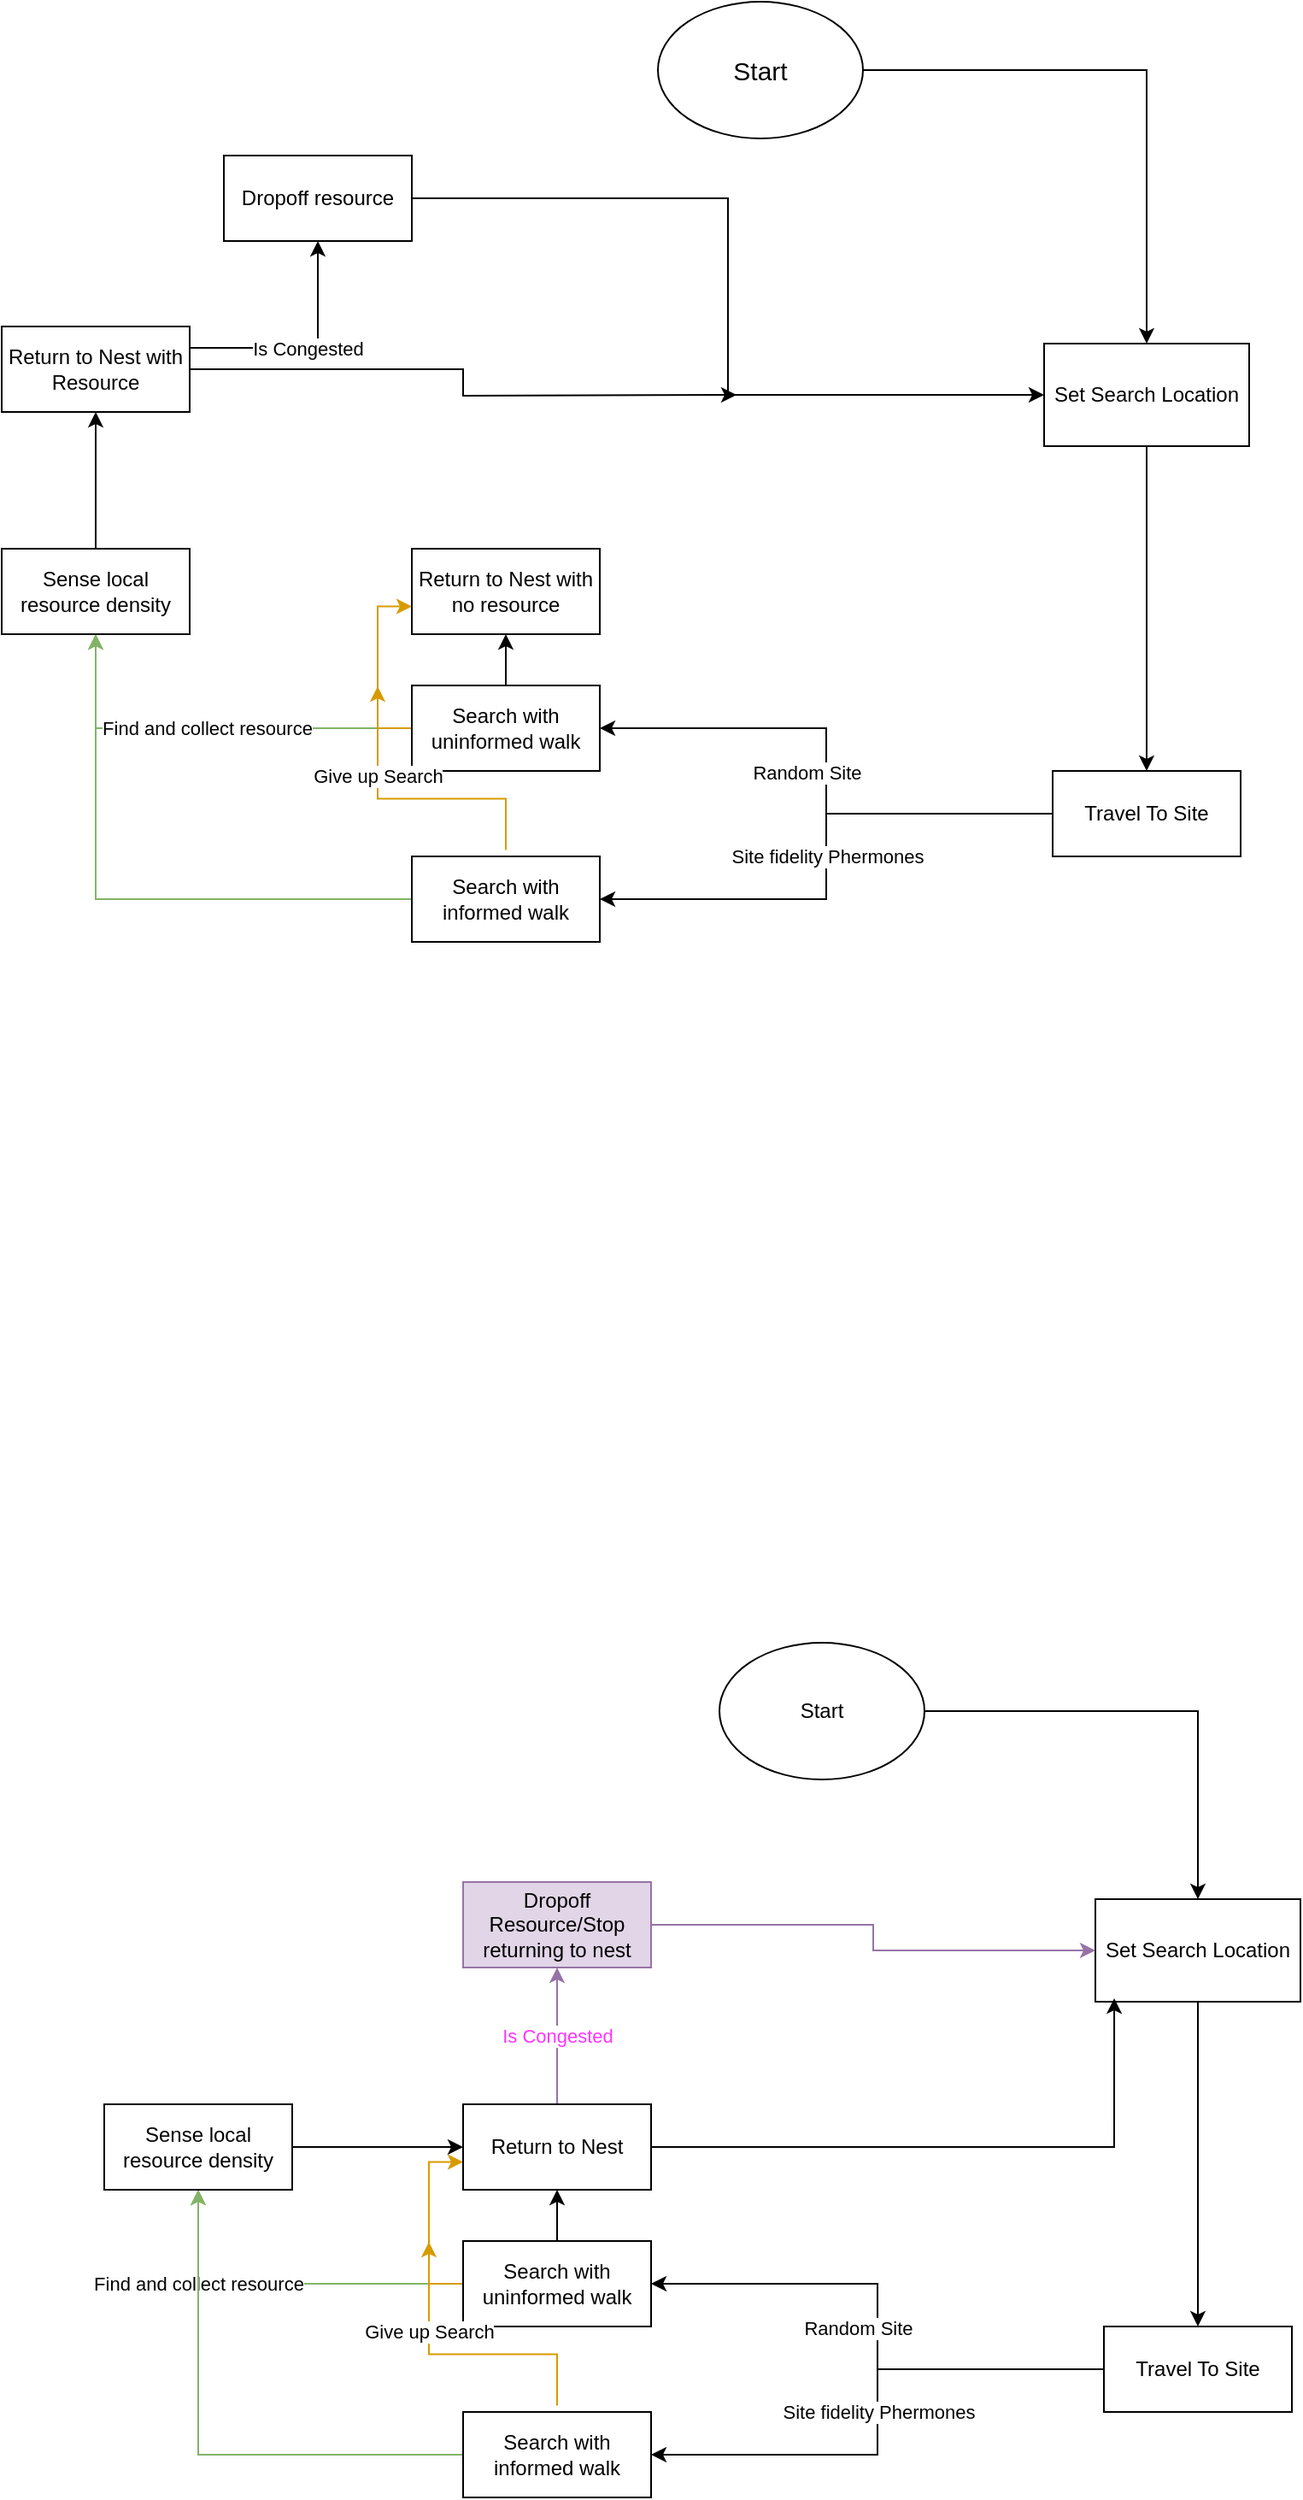 <mxfile version="26.0.13">
  <diagram id="C5RBs43oDa-KdzZeNtuy" name="Page-1">
    <mxGraphModel dx="1050" dy="1885" grid="1" gridSize="10" guides="1" tooltips="1" connect="1" arrows="1" fold="1" page="1" pageScale="1" pageWidth="827" pageHeight="1169" math="0" shadow="0">
      <root>
        <mxCell id="WIyWlLk6GJQsqaUBKTNV-0" />
        <mxCell id="WIyWlLk6GJQsqaUBKTNV-1" parent="WIyWlLk6GJQsqaUBKTNV-0" />
        <mxCell id="tR497tWXx0o7Z0_piQqV-3" value="" style="edgeStyle=orthogonalEdgeStyle;rounded=0;orthogonalLoop=1;jettySize=auto;html=1;entryX=0.5;entryY=0;entryDx=0;entryDy=0;" edge="1" parent="WIyWlLk6GJQsqaUBKTNV-1" source="tR497tWXx0o7Z0_piQqV-0" target="tR497tWXx0o7Z0_piQqV-1">
          <mxGeometry relative="1" as="geometry">
            <mxPoint x="530" y="120" as="targetPoint" />
          </mxGeometry>
        </mxCell>
        <mxCell id="tR497tWXx0o7Z0_piQqV-0" value="&lt;font style=&quot;font-size: 15px;&quot;&gt;Start&lt;/font&gt;" style="ellipse;whiteSpace=wrap;html=1;" vertex="1" parent="WIyWlLk6GJQsqaUBKTNV-1">
          <mxGeometry x="414" y="-150" width="120" height="80" as="geometry" />
        </mxCell>
        <mxCell id="tR497tWXx0o7Z0_piQqV-5" value="" style="edgeStyle=orthogonalEdgeStyle;rounded=0;orthogonalLoop=1;jettySize=auto;html=1;" edge="1" parent="WIyWlLk6GJQsqaUBKTNV-1" source="tR497tWXx0o7Z0_piQqV-1" target="tR497tWXx0o7Z0_piQqV-4">
          <mxGeometry relative="1" as="geometry" />
        </mxCell>
        <mxCell id="tR497tWXx0o7Z0_piQqV-1" value="&lt;font&gt;Set Search Location&lt;/font&gt;" style="rounded=0;whiteSpace=wrap;html=1;" vertex="1" parent="WIyWlLk6GJQsqaUBKTNV-1">
          <mxGeometry x="640" y="50" width="120" height="60" as="geometry" />
        </mxCell>
        <mxCell id="tR497tWXx0o7Z0_piQqV-7" value="Random Site" style="edgeStyle=orthogonalEdgeStyle;rounded=0;orthogonalLoop=1;jettySize=auto;html=1;" edge="1" parent="WIyWlLk6GJQsqaUBKTNV-1" source="tR497tWXx0o7Z0_piQqV-4" target="tR497tWXx0o7Z0_piQqV-6">
          <mxGeometry y="13" relative="1" as="geometry">
            <mxPoint x="1" y="1" as="offset" />
          </mxGeometry>
        </mxCell>
        <mxCell id="tR497tWXx0o7Z0_piQqV-9" value="Site fidelity Phermones" style="edgeStyle=orthogonalEdgeStyle;rounded=0;orthogonalLoop=1;jettySize=auto;html=1;" edge="1" parent="WIyWlLk6GJQsqaUBKTNV-1" source="tR497tWXx0o7Z0_piQqV-4" target="tR497tWXx0o7Z0_piQqV-8">
          <mxGeometry relative="1" as="geometry" />
        </mxCell>
        <mxCell id="tR497tWXx0o7Z0_piQqV-4" value="Travel To Site" style="rounded=0;whiteSpace=wrap;html=1;" vertex="1" parent="WIyWlLk6GJQsqaUBKTNV-1">
          <mxGeometry x="645" y="300" width="110" height="50" as="geometry" />
        </mxCell>
        <mxCell id="tR497tWXx0o7Z0_piQqV-12" value="" style="edgeStyle=orthogonalEdgeStyle;rounded=0;orthogonalLoop=1;jettySize=auto;html=1;" edge="1" parent="WIyWlLk6GJQsqaUBKTNV-1" source="tR497tWXx0o7Z0_piQqV-6" target="tR497tWXx0o7Z0_piQqV-11">
          <mxGeometry relative="1" as="geometry" />
        </mxCell>
        <mxCell id="tR497tWXx0o7Z0_piQqV-15" value="Find and collect resource" style="edgeStyle=orthogonalEdgeStyle;rounded=0;orthogonalLoop=1;jettySize=auto;html=1;fillColor=#d5e8d4;strokeColor=#82b366;" edge="1" parent="WIyWlLk6GJQsqaUBKTNV-1" source="tR497tWXx0o7Z0_piQqV-6" target="tR497tWXx0o7Z0_piQqV-14">
          <mxGeometry relative="1" as="geometry" />
        </mxCell>
        <mxCell id="tR497tWXx0o7Z0_piQqV-20" style="edgeStyle=orthogonalEdgeStyle;rounded=0;orthogonalLoop=1;jettySize=auto;html=1;fillColor=#ffe6cc;strokeColor=#d79b00;" edge="1" parent="WIyWlLk6GJQsqaUBKTNV-1" source="tR497tWXx0o7Z0_piQqV-6">
          <mxGeometry relative="1" as="geometry">
            <mxPoint x="250" y="250" as="targetPoint" />
          </mxGeometry>
        </mxCell>
        <mxCell id="tR497tWXx0o7Z0_piQqV-6" value="Search with uninformed walk" style="rounded=0;whiteSpace=wrap;html=1;" vertex="1" parent="WIyWlLk6GJQsqaUBKTNV-1">
          <mxGeometry x="270" y="250" width="110" height="50" as="geometry" />
        </mxCell>
        <mxCell id="tR497tWXx0o7Z0_piQqV-18" style="edgeStyle=orthogonalEdgeStyle;rounded=0;orthogonalLoop=1;jettySize=auto;html=1;fillColor=#d5e8d4;strokeColor=#82b366;entryX=0.5;entryY=1;entryDx=0;entryDy=0;" edge="1" parent="WIyWlLk6GJQsqaUBKTNV-1" source="tR497tWXx0o7Z0_piQqV-8" target="tR497tWXx0o7Z0_piQqV-14">
          <mxGeometry relative="1" as="geometry">
            <mxPoint x="90" y="280" as="targetPoint" />
          </mxGeometry>
        </mxCell>
        <mxCell id="tR497tWXx0o7Z0_piQqV-19" value="Give up Search" style="edgeStyle=orthogonalEdgeStyle;rounded=0;orthogonalLoop=1;jettySize=auto;html=1;entryX=0;entryY=0.75;entryDx=0;entryDy=0;fillColor=#ffe6cc;strokeColor=#d79b00;" edge="1" parent="WIyWlLk6GJQsqaUBKTNV-1">
          <mxGeometry relative="1" as="geometry">
            <mxPoint x="325" y="346.25" as="sourcePoint" />
            <mxPoint x="270" y="203.75" as="targetPoint" />
            <Array as="points">
              <mxPoint x="325" y="316.25" />
              <mxPoint x="250" y="316.25" />
              <mxPoint x="250" y="204.25" />
            </Array>
          </mxGeometry>
        </mxCell>
        <mxCell id="tR497tWXx0o7Z0_piQqV-8" value="Search with informed walk" style="rounded=0;whiteSpace=wrap;html=1;" vertex="1" parent="WIyWlLk6GJQsqaUBKTNV-1">
          <mxGeometry x="270" y="350" width="110" height="50" as="geometry" />
        </mxCell>
        <mxCell id="tR497tWXx0o7Z0_piQqV-22" value="Is Congested" style="edgeStyle=orthogonalEdgeStyle;rounded=0;orthogonalLoop=1;jettySize=auto;html=1;exitX=1;exitY=0.25;exitDx=0;exitDy=0;" edge="1" parent="WIyWlLk6GJQsqaUBKTNV-1" source="tR497tWXx0o7Z0_piQqV-25" target="tR497tWXx0o7Z0_piQqV-21">
          <mxGeometry relative="1" as="geometry" />
        </mxCell>
        <mxCell id="tR497tWXx0o7Z0_piQqV-11" value="Return to Nest with no resource" style="rounded=0;whiteSpace=wrap;html=1;" vertex="1" parent="WIyWlLk6GJQsqaUBKTNV-1">
          <mxGeometry x="270" y="170" width="110" height="50" as="geometry" />
        </mxCell>
        <mxCell id="tR497tWXx0o7Z0_piQqV-26" value="" style="edgeStyle=orthogonalEdgeStyle;rounded=0;orthogonalLoop=1;jettySize=auto;html=1;" edge="1" parent="WIyWlLk6GJQsqaUBKTNV-1" source="tR497tWXx0o7Z0_piQqV-14" target="tR497tWXx0o7Z0_piQqV-25">
          <mxGeometry relative="1" as="geometry" />
        </mxCell>
        <mxCell id="tR497tWXx0o7Z0_piQqV-14" value="Sense local resource density" style="rounded=0;whiteSpace=wrap;html=1;" vertex="1" parent="WIyWlLk6GJQsqaUBKTNV-1">
          <mxGeometry x="30" y="170" width="110" height="50" as="geometry" />
        </mxCell>
        <mxCell id="tR497tWXx0o7Z0_piQqV-27" style="edgeStyle=orthogonalEdgeStyle;rounded=0;orthogonalLoop=1;jettySize=auto;html=1;entryX=0;entryY=0.5;entryDx=0;entryDy=0;" edge="1" parent="WIyWlLk6GJQsqaUBKTNV-1" source="tR497tWXx0o7Z0_piQqV-21" target="tR497tWXx0o7Z0_piQqV-1">
          <mxGeometry relative="1" as="geometry" />
        </mxCell>
        <mxCell id="tR497tWXx0o7Z0_piQqV-21" value="Dropoff resource" style="rounded=0;whiteSpace=wrap;html=1;" vertex="1" parent="WIyWlLk6GJQsqaUBKTNV-1">
          <mxGeometry x="160" y="-60" width="110" height="50" as="geometry" />
        </mxCell>
        <mxCell id="tR497tWXx0o7Z0_piQqV-28" style="edgeStyle=orthogonalEdgeStyle;rounded=0;orthogonalLoop=1;jettySize=auto;html=1;" edge="1" parent="WIyWlLk6GJQsqaUBKTNV-1" source="tR497tWXx0o7Z0_piQqV-25">
          <mxGeometry relative="1" as="geometry">
            <mxPoint x="460" y="80" as="targetPoint" />
          </mxGeometry>
        </mxCell>
        <mxCell id="tR497tWXx0o7Z0_piQqV-25" value="Return to Nest with Resource" style="rounded=0;whiteSpace=wrap;html=1;" vertex="1" parent="WIyWlLk6GJQsqaUBKTNV-1">
          <mxGeometry x="30" y="40" width="110" height="50" as="geometry" />
        </mxCell>
        <mxCell id="tR497tWXx0o7Z0_piQqV-51" value="" style="edgeStyle=orthogonalEdgeStyle;rounded=0;orthogonalLoop=1;jettySize=auto;html=1;" edge="1" parent="WIyWlLk6GJQsqaUBKTNV-1" source="tR497tWXx0o7Z0_piQqV-52" target="tR497tWXx0o7Z0_piQqV-55">
          <mxGeometry relative="1" as="geometry" />
        </mxCell>
        <mxCell id="tR497tWXx0o7Z0_piQqV-52" value="&lt;font&gt;Set Search Location&lt;/font&gt;" style="rounded=0;whiteSpace=wrap;html=1;" vertex="1" parent="WIyWlLk6GJQsqaUBKTNV-1">
          <mxGeometry x="670" y="960" width="120" height="60" as="geometry" />
        </mxCell>
        <mxCell id="tR497tWXx0o7Z0_piQqV-53" value="Random Site" style="edgeStyle=orthogonalEdgeStyle;rounded=0;orthogonalLoop=1;jettySize=auto;html=1;" edge="1" parent="WIyWlLk6GJQsqaUBKTNV-1" source="tR497tWXx0o7Z0_piQqV-55" target="tR497tWXx0o7Z0_piQqV-59">
          <mxGeometry y="13" relative="1" as="geometry">
            <mxPoint x="1" y="1" as="offset" />
          </mxGeometry>
        </mxCell>
        <mxCell id="tR497tWXx0o7Z0_piQqV-54" value="Site fidelity Phermones" style="edgeStyle=orthogonalEdgeStyle;rounded=0;orthogonalLoop=1;jettySize=auto;html=1;" edge="1" parent="WIyWlLk6GJQsqaUBKTNV-1" source="tR497tWXx0o7Z0_piQqV-55" target="tR497tWXx0o7Z0_piQqV-62">
          <mxGeometry relative="1" as="geometry" />
        </mxCell>
        <mxCell id="tR497tWXx0o7Z0_piQqV-55" value="Travel To Site" style="rounded=0;whiteSpace=wrap;html=1;" vertex="1" parent="WIyWlLk6GJQsqaUBKTNV-1">
          <mxGeometry x="675" y="1210" width="110" height="50" as="geometry" />
        </mxCell>
        <mxCell id="tR497tWXx0o7Z0_piQqV-56" value="" style="edgeStyle=orthogonalEdgeStyle;rounded=0;orthogonalLoop=1;jettySize=auto;html=1;" edge="1" parent="WIyWlLk6GJQsqaUBKTNV-1" source="tR497tWXx0o7Z0_piQqV-59" target="tR497tWXx0o7Z0_piQqV-64">
          <mxGeometry relative="1" as="geometry" />
        </mxCell>
        <mxCell id="tR497tWXx0o7Z0_piQqV-57" value="Find and collect resource" style="edgeStyle=orthogonalEdgeStyle;rounded=0;orthogonalLoop=1;jettySize=auto;html=1;fillColor=#d5e8d4;strokeColor=#82b366;" edge="1" parent="WIyWlLk6GJQsqaUBKTNV-1" source="tR497tWXx0o7Z0_piQqV-59" target="tR497tWXx0o7Z0_piQqV-66">
          <mxGeometry x="0.476" relative="1" as="geometry">
            <mxPoint as="offset" />
          </mxGeometry>
        </mxCell>
        <mxCell id="tR497tWXx0o7Z0_piQqV-58" style="edgeStyle=orthogonalEdgeStyle;rounded=0;orthogonalLoop=1;jettySize=auto;html=1;fillColor=#ffe6cc;strokeColor=#d79b00;" edge="1" parent="WIyWlLk6GJQsqaUBKTNV-1" source="tR497tWXx0o7Z0_piQqV-59">
          <mxGeometry relative="1" as="geometry">
            <mxPoint x="280" y="1160" as="targetPoint" />
          </mxGeometry>
        </mxCell>
        <mxCell id="tR497tWXx0o7Z0_piQqV-59" value="Search with uninformed walk" style="rounded=0;whiteSpace=wrap;html=1;" vertex="1" parent="WIyWlLk6GJQsqaUBKTNV-1">
          <mxGeometry x="300" y="1160" width="110" height="50" as="geometry" />
        </mxCell>
        <mxCell id="tR497tWXx0o7Z0_piQqV-60" style="edgeStyle=orthogonalEdgeStyle;rounded=0;orthogonalLoop=1;jettySize=auto;html=1;fillColor=#d5e8d4;strokeColor=#82b366;entryX=0.5;entryY=1;entryDx=0;entryDy=0;" edge="1" parent="WIyWlLk6GJQsqaUBKTNV-1" source="tR497tWXx0o7Z0_piQqV-62" target="tR497tWXx0o7Z0_piQqV-66">
          <mxGeometry relative="1" as="geometry">
            <mxPoint x="120" y="1190" as="targetPoint" />
          </mxGeometry>
        </mxCell>
        <mxCell id="tR497tWXx0o7Z0_piQqV-61" value="Give up Search" style="edgeStyle=orthogonalEdgeStyle;rounded=0;orthogonalLoop=1;jettySize=auto;html=1;entryX=0;entryY=0.75;entryDx=0;entryDy=0;fillColor=#ffe6cc;strokeColor=#d79b00;" edge="1" parent="WIyWlLk6GJQsqaUBKTNV-1">
          <mxGeometry relative="1" as="geometry">
            <mxPoint x="355" y="1256.25" as="sourcePoint" />
            <mxPoint x="300" y="1113.75" as="targetPoint" />
            <Array as="points">
              <mxPoint x="355" y="1226.25" />
              <mxPoint x="280" y="1226.25" />
              <mxPoint x="280" y="1114.25" />
            </Array>
          </mxGeometry>
        </mxCell>
        <mxCell id="tR497tWXx0o7Z0_piQqV-62" value="Search with informed walk" style="rounded=0;whiteSpace=wrap;html=1;" vertex="1" parent="WIyWlLk6GJQsqaUBKTNV-1">
          <mxGeometry x="300" y="1260" width="110" height="50" as="geometry" />
        </mxCell>
        <mxCell id="tR497tWXx0o7Z0_piQqV-73" value="&lt;font style=&quot;color: rgb(255, 51, 255);&quot;&gt;Is Congested&lt;/font&gt;" style="edgeStyle=orthogonalEdgeStyle;rounded=0;orthogonalLoop=1;jettySize=auto;html=1;fillColor=#e1d5e7;strokeColor=#9673a6;" edge="1" parent="WIyWlLk6GJQsqaUBKTNV-1" source="tR497tWXx0o7Z0_piQqV-64" target="tR497tWXx0o7Z0_piQqV-72">
          <mxGeometry relative="1" as="geometry" />
        </mxCell>
        <mxCell id="tR497tWXx0o7Z0_piQqV-64" value="Return to Nest" style="rounded=0;whiteSpace=wrap;html=1;" vertex="1" parent="WIyWlLk6GJQsqaUBKTNV-1">
          <mxGeometry x="300" y="1080" width="110" height="50" as="geometry" />
        </mxCell>
        <mxCell id="tR497tWXx0o7Z0_piQqV-65" value="" style="edgeStyle=orthogonalEdgeStyle;rounded=0;orthogonalLoop=1;jettySize=auto;html=1;entryX=0;entryY=0.5;entryDx=0;entryDy=0;" edge="1" parent="WIyWlLk6GJQsqaUBKTNV-1" source="tR497tWXx0o7Z0_piQqV-66" target="tR497tWXx0o7Z0_piQqV-64">
          <mxGeometry relative="1" as="geometry">
            <mxPoint x="135" y="1000" as="targetPoint" />
          </mxGeometry>
        </mxCell>
        <mxCell id="tR497tWXx0o7Z0_piQqV-66" value="Sense local resource density" style="rounded=0;whiteSpace=wrap;html=1;" vertex="1" parent="WIyWlLk6GJQsqaUBKTNV-1">
          <mxGeometry x="90" y="1080" width="110" height="50" as="geometry" />
        </mxCell>
        <mxCell id="tR497tWXx0o7Z0_piQqV-74" style="edgeStyle=orthogonalEdgeStyle;rounded=0;orthogonalLoop=1;jettySize=auto;html=1;entryX=0;entryY=0.5;entryDx=0;entryDy=0;fillColor=#e1d5e7;strokeColor=#9673a6;" edge="1" parent="WIyWlLk6GJQsqaUBKTNV-1" source="tR497tWXx0o7Z0_piQqV-72" target="tR497tWXx0o7Z0_piQqV-52">
          <mxGeometry relative="1" as="geometry" />
        </mxCell>
        <mxCell id="tR497tWXx0o7Z0_piQqV-72" value="Dropoff Resource/Stop returning to nest" style="rounded=0;whiteSpace=wrap;html=1;fillColor=#e1d5e7;strokeColor=#9673a6;" vertex="1" parent="WIyWlLk6GJQsqaUBKTNV-1">
          <mxGeometry x="300" y="950" width="110" height="50" as="geometry" />
        </mxCell>
        <mxCell id="tR497tWXx0o7Z0_piQqV-75" style="edgeStyle=orthogonalEdgeStyle;rounded=0;orthogonalLoop=1;jettySize=auto;html=1;entryX=0.092;entryY=0.967;entryDx=0;entryDy=0;entryPerimeter=0;" edge="1" parent="WIyWlLk6GJQsqaUBKTNV-1" source="tR497tWXx0o7Z0_piQqV-64" target="tR497tWXx0o7Z0_piQqV-52">
          <mxGeometry relative="1" as="geometry" />
        </mxCell>
        <mxCell id="tR497tWXx0o7Z0_piQqV-77" style="edgeStyle=orthogonalEdgeStyle;rounded=0;orthogonalLoop=1;jettySize=auto;html=1;entryX=0.5;entryY=0;entryDx=0;entryDy=0;" edge="1" parent="WIyWlLk6GJQsqaUBKTNV-1" source="tR497tWXx0o7Z0_piQqV-76" target="tR497tWXx0o7Z0_piQqV-52">
          <mxGeometry relative="1" as="geometry" />
        </mxCell>
        <mxCell id="tR497tWXx0o7Z0_piQqV-76" value="Start" style="ellipse;whiteSpace=wrap;html=1;" vertex="1" parent="WIyWlLk6GJQsqaUBKTNV-1">
          <mxGeometry x="450" y="810" width="120" height="80" as="geometry" />
        </mxCell>
      </root>
    </mxGraphModel>
  </diagram>
</mxfile>
